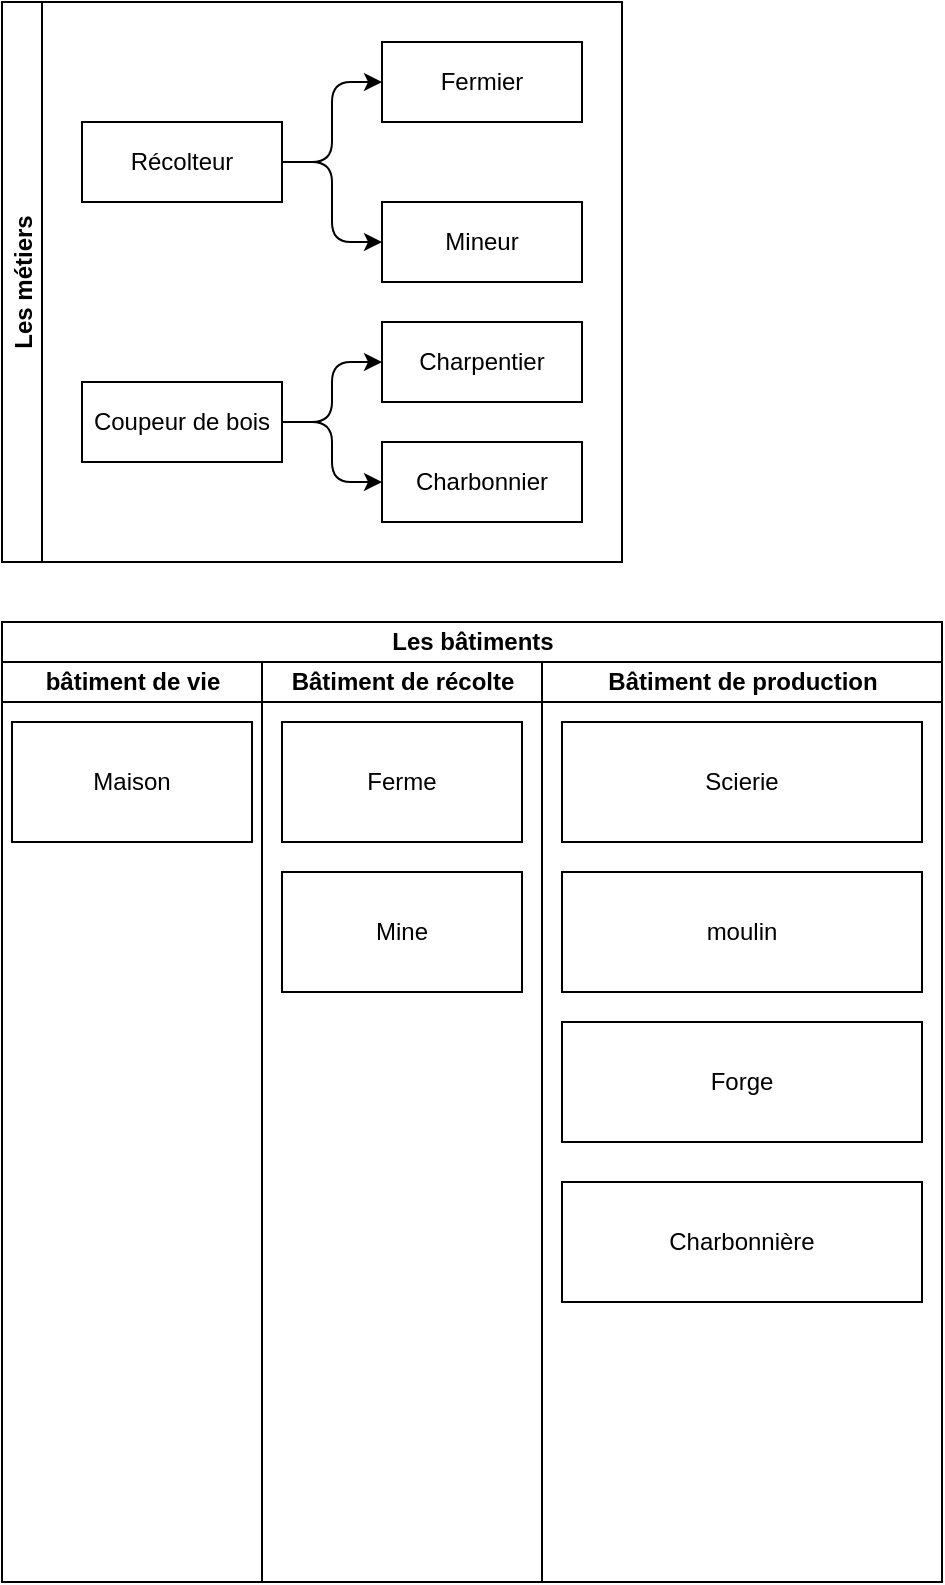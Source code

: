 <mxfile version="24.8.0">
  <diagram id="p2cSYeBvDeuaQYBL2pUQ" name="infos générales">
    <mxGraphModel dx="983" dy="539" grid="1" gridSize="10" guides="1" tooltips="1" connect="1" arrows="1" fold="1" page="1" pageScale="1" pageWidth="827" pageHeight="1169" math="0" shadow="0">
      <root>
        <mxCell id="0" />
        <mxCell id="1" parent="0" />
        <mxCell id="VrHXVTZJJK4kQPbwEYjZ-1" value="Les métiers" style="swimlane;startSize=20;horizontal=0;childLayout=treeLayout;horizontalTree=1;sortEdges=1;resizable=1;containerType=tree;fontSize=12;expand=1;collapsible=1;resizeHeight=1;resizeWidth=1;" vertex="1" parent="1">
          <mxGeometry x="20" y="120" width="310" height="280" as="geometry">
            <mxRectangle x="20" y="110" width="40" height="90" as="alternateBounds" />
          </mxGeometry>
        </mxCell>
        <mxCell id="VrHXVTZJJK4kQPbwEYjZ-2" value="Récolteur" style="whiteSpace=wrap;html=1;" vertex="1" parent="VrHXVTZJJK4kQPbwEYjZ-1">
          <mxGeometry x="40" y="60" width="100" height="40" as="geometry" />
        </mxCell>
        <mxCell id="VrHXVTZJJK4kQPbwEYjZ-3" value="Fermier" style="whiteSpace=wrap;html=1;" vertex="1" parent="VrHXVTZJJK4kQPbwEYjZ-1">
          <mxGeometry x="190" y="20" width="100" height="40" as="geometry" />
        </mxCell>
        <mxCell id="VrHXVTZJJK4kQPbwEYjZ-4" value="" style="edgeStyle=elbowEdgeStyle;elbow=horizontal;html=1;rounded=1;curved=0;sourcePerimeterSpacing=0;targetPerimeterSpacing=0;startSize=6;endSize=6;" edge="1" parent="VrHXVTZJJK4kQPbwEYjZ-1" source="VrHXVTZJJK4kQPbwEYjZ-2" target="VrHXVTZJJK4kQPbwEYjZ-3">
          <mxGeometry relative="1" as="geometry" />
        </mxCell>
        <mxCell id="VrHXVTZJJK4kQPbwEYjZ-5" value="Mineur" style="whiteSpace=wrap;html=1;" vertex="1" parent="VrHXVTZJJK4kQPbwEYjZ-1">
          <mxGeometry x="190" y="100" width="100" height="40" as="geometry" />
        </mxCell>
        <mxCell id="VrHXVTZJJK4kQPbwEYjZ-6" value="" style="edgeStyle=elbowEdgeStyle;elbow=horizontal;html=1;rounded=1;curved=0;sourcePerimeterSpacing=0;targetPerimeterSpacing=0;startSize=6;endSize=6;" edge="1" parent="VrHXVTZJJK4kQPbwEYjZ-1" source="VrHXVTZJJK4kQPbwEYjZ-2" target="VrHXVTZJJK4kQPbwEYjZ-5">
          <mxGeometry relative="1" as="geometry" />
        </mxCell>
        <mxCell id="VrHXVTZJJK4kQPbwEYjZ-13" style="edgeStyle=orthogonalEdgeStyle;rounded=1;orthogonalLoop=1;jettySize=auto;html=1;entryX=0;entryY=0.5;entryDx=0;entryDy=0;curved=0;" edge="1" parent="VrHXVTZJJK4kQPbwEYjZ-1" source="VrHXVTZJJK4kQPbwEYjZ-9" target="VrHXVTZJJK4kQPbwEYjZ-11">
          <mxGeometry relative="1" as="geometry" />
        </mxCell>
        <mxCell id="VrHXVTZJJK4kQPbwEYjZ-14" style="edgeStyle=orthogonalEdgeStyle;rounded=1;orthogonalLoop=1;jettySize=auto;html=1;entryX=0;entryY=0.5;entryDx=0;entryDy=0;curved=0;" edge="1" parent="VrHXVTZJJK4kQPbwEYjZ-1" source="VrHXVTZJJK4kQPbwEYjZ-9" target="VrHXVTZJJK4kQPbwEYjZ-12">
          <mxGeometry relative="1" as="geometry" />
        </mxCell>
        <mxCell id="VrHXVTZJJK4kQPbwEYjZ-9" value="Coupeur de bois" style="whiteSpace=wrap;html=1;" vertex="1" parent="VrHXVTZJJK4kQPbwEYjZ-1">
          <mxGeometry x="40" y="190" width="100" height="40" as="geometry" />
        </mxCell>
        <mxCell id="VrHXVTZJJK4kQPbwEYjZ-11" value="Charpentier" style="whiteSpace=wrap;html=1;" vertex="1" parent="VrHXVTZJJK4kQPbwEYjZ-1">
          <mxGeometry x="190" y="160" width="100" height="40" as="geometry" />
        </mxCell>
        <mxCell id="VrHXVTZJJK4kQPbwEYjZ-12" value="Charbonnier" style="whiteSpace=wrap;html=1;" vertex="1" parent="VrHXVTZJJK4kQPbwEYjZ-1">
          <mxGeometry x="190" y="220" width="100" height="40" as="geometry" />
        </mxCell>
        <mxCell id="VrHXVTZJJK4kQPbwEYjZ-21" value="Les bâtiments" style="swimlane;childLayout=stackLayout;resizeParent=1;resizeParentMax=0;startSize=20;html=1;" vertex="1" parent="1">
          <mxGeometry x="20.0" y="430" width="470" height="480" as="geometry" />
        </mxCell>
        <mxCell id="VrHXVTZJJK4kQPbwEYjZ-22" value="bâtiment de vie" style="swimlane;startSize=20;html=1;" vertex="1" parent="VrHXVTZJJK4kQPbwEYjZ-21">
          <mxGeometry y="20" width="130" height="460" as="geometry" />
        </mxCell>
        <mxCell id="VrHXVTZJJK4kQPbwEYjZ-27" value="Maison" style="whiteSpace=wrap;html=1;" vertex="1" parent="VrHXVTZJJK4kQPbwEYjZ-22">
          <mxGeometry x="5.0" y="30" width="120" height="60" as="geometry" />
        </mxCell>
        <mxCell id="VrHXVTZJJK4kQPbwEYjZ-23" value="Bâtiment de récolte" style="swimlane;startSize=20;html=1;" vertex="1" parent="VrHXVTZJJK4kQPbwEYjZ-21">
          <mxGeometry x="130" y="20" width="140" height="460" as="geometry" />
        </mxCell>
        <mxCell id="VrHXVTZJJK4kQPbwEYjZ-25" value="Ferme" style="whiteSpace=wrap;html=1;" vertex="1" parent="VrHXVTZJJK4kQPbwEYjZ-23">
          <mxGeometry x="10.0" y="30" width="120" height="60" as="geometry" />
        </mxCell>
        <mxCell id="VrHXVTZJJK4kQPbwEYjZ-26" value="Mine" style="whiteSpace=wrap;html=1;" vertex="1" parent="VrHXVTZJJK4kQPbwEYjZ-23">
          <mxGeometry x="10.0" y="105" width="120" height="60" as="geometry" />
        </mxCell>
        <mxCell id="VrHXVTZJJK4kQPbwEYjZ-24" value="Bâtiment de production" style="swimlane;startSize=20;html=1;" vertex="1" parent="VrHXVTZJJK4kQPbwEYjZ-21">
          <mxGeometry x="270" y="20" width="200" height="460" as="geometry" />
        </mxCell>
        <mxCell id="VrHXVTZJJK4kQPbwEYjZ-28" value="Scierie" style="whiteSpace=wrap;html=1;" vertex="1" parent="VrHXVTZJJK4kQPbwEYjZ-24">
          <mxGeometry x="10" y="30" width="180" height="60" as="geometry" />
        </mxCell>
        <mxCell id="VrHXVTZJJK4kQPbwEYjZ-29" value="moulin" style="whiteSpace=wrap;html=1;" vertex="1" parent="VrHXVTZJJK4kQPbwEYjZ-24">
          <mxGeometry x="10" y="105" width="180" height="60" as="geometry" />
        </mxCell>
        <mxCell id="VrHXVTZJJK4kQPbwEYjZ-30" value="Forge" style="whiteSpace=wrap;html=1;" vertex="1" parent="VrHXVTZJJK4kQPbwEYjZ-24">
          <mxGeometry x="10" y="180" width="180" height="60" as="geometry" />
        </mxCell>
        <mxCell id="VrHXVTZJJK4kQPbwEYjZ-31" value="Charbonnière" style="whiteSpace=wrap;html=1;" vertex="1" parent="VrHXVTZJJK4kQPbwEYjZ-24">
          <mxGeometry x="10" y="260" width="180" height="60" as="geometry" />
        </mxCell>
      </root>
    </mxGraphModel>
  </diagram>
</mxfile>
